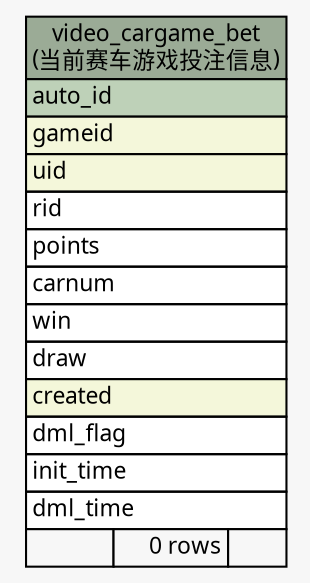 // dot 2.26.0 on Linux 2.6.32-504.3.3.el6.x86_64
// SchemaSpy rev Unknown
digraph "video_cargame_bet" {
  graph [
    rankdir="RL"
    bgcolor="#f7f7f7"
    nodesep="0.18"
    ranksep="0.46"
    fontname="Microsoft YaHei"
    fontsize="11"
  ];
  node [
    fontname="Microsoft YaHei"
    fontsize="11"
    shape="plaintext"
  ];
  edge [
    arrowsize="0.8"
  ];
  "video_cargame_bet" [
    label=<
    <TABLE BORDER="0" CELLBORDER="1" CELLSPACING="0" BGCOLOR="#ffffff">
      <TR><TD COLSPAN="3" BGCOLOR="#9bab96" ALIGN="CENTER">video_cargame_bet<br/>(当前赛车游戏投注信息)</TD></TR>
      <TR><TD PORT="auto_id" COLSPAN="3" BGCOLOR="#bed1b8" ALIGN="LEFT">auto_id</TD></TR>
      <TR><TD PORT="gameid" COLSPAN="3" BGCOLOR="#f4f7da" ALIGN="LEFT">gameid</TD></TR>
      <TR><TD PORT="uid" COLSPAN="3" BGCOLOR="#f4f7da" ALIGN="LEFT">uid</TD></TR>
      <TR><TD PORT="rid" COLSPAN="3" ALIGN="LEFT">rid</TD></TR>
      <TR><TD PORT="points" COLSPAN="3" ALIGN="LEFT">points</TD></TR>
      <TR><TD PORT="carnum" COLSPAN="3" ALIGN="LEFT">carnum</TD></TR>
      <TR><TD PORT="win" COLSPAN="3" ALIGN="LEFT">win</TD></TR>
      <TR><TD PORT="draw" COLSPAN="3" ALIGN="LEFT">draw</TD></TR>
      <TR><TD PORT="created" COLSPAN="3" BGCOLOR="#f4f7da" ALIGN="LEFT">created</TD></TR>
      <TR><TD PORT="dml_flag" COLSPAN="3" ALIGN="LEFT">dml_flag</TD></TR>
      <TR><TD PORT="init_time" COLSPAN="3" ALIGN="LEFT">init_time</TD></TR>
      <TR><TD PORT="dml_time" COLSPAN="3" ALIGN="LEFT">dml_time</TD></TR>
      <TR><TD ALIGN="LEFT" BGCOLOR="#f7f7f7">  </TD><TD ALIGN="RIGHT" BGCOLOR="#f7f7f7">0 rows</TD><TD ALIGN="RIGHT" BGCOLOR="#f7f7f7">  </TD></TR>
    </TABLE>>
    URL="tables/video_cargame_bet.html"
    tooltip="video_cargame_bet"
  ];
}
